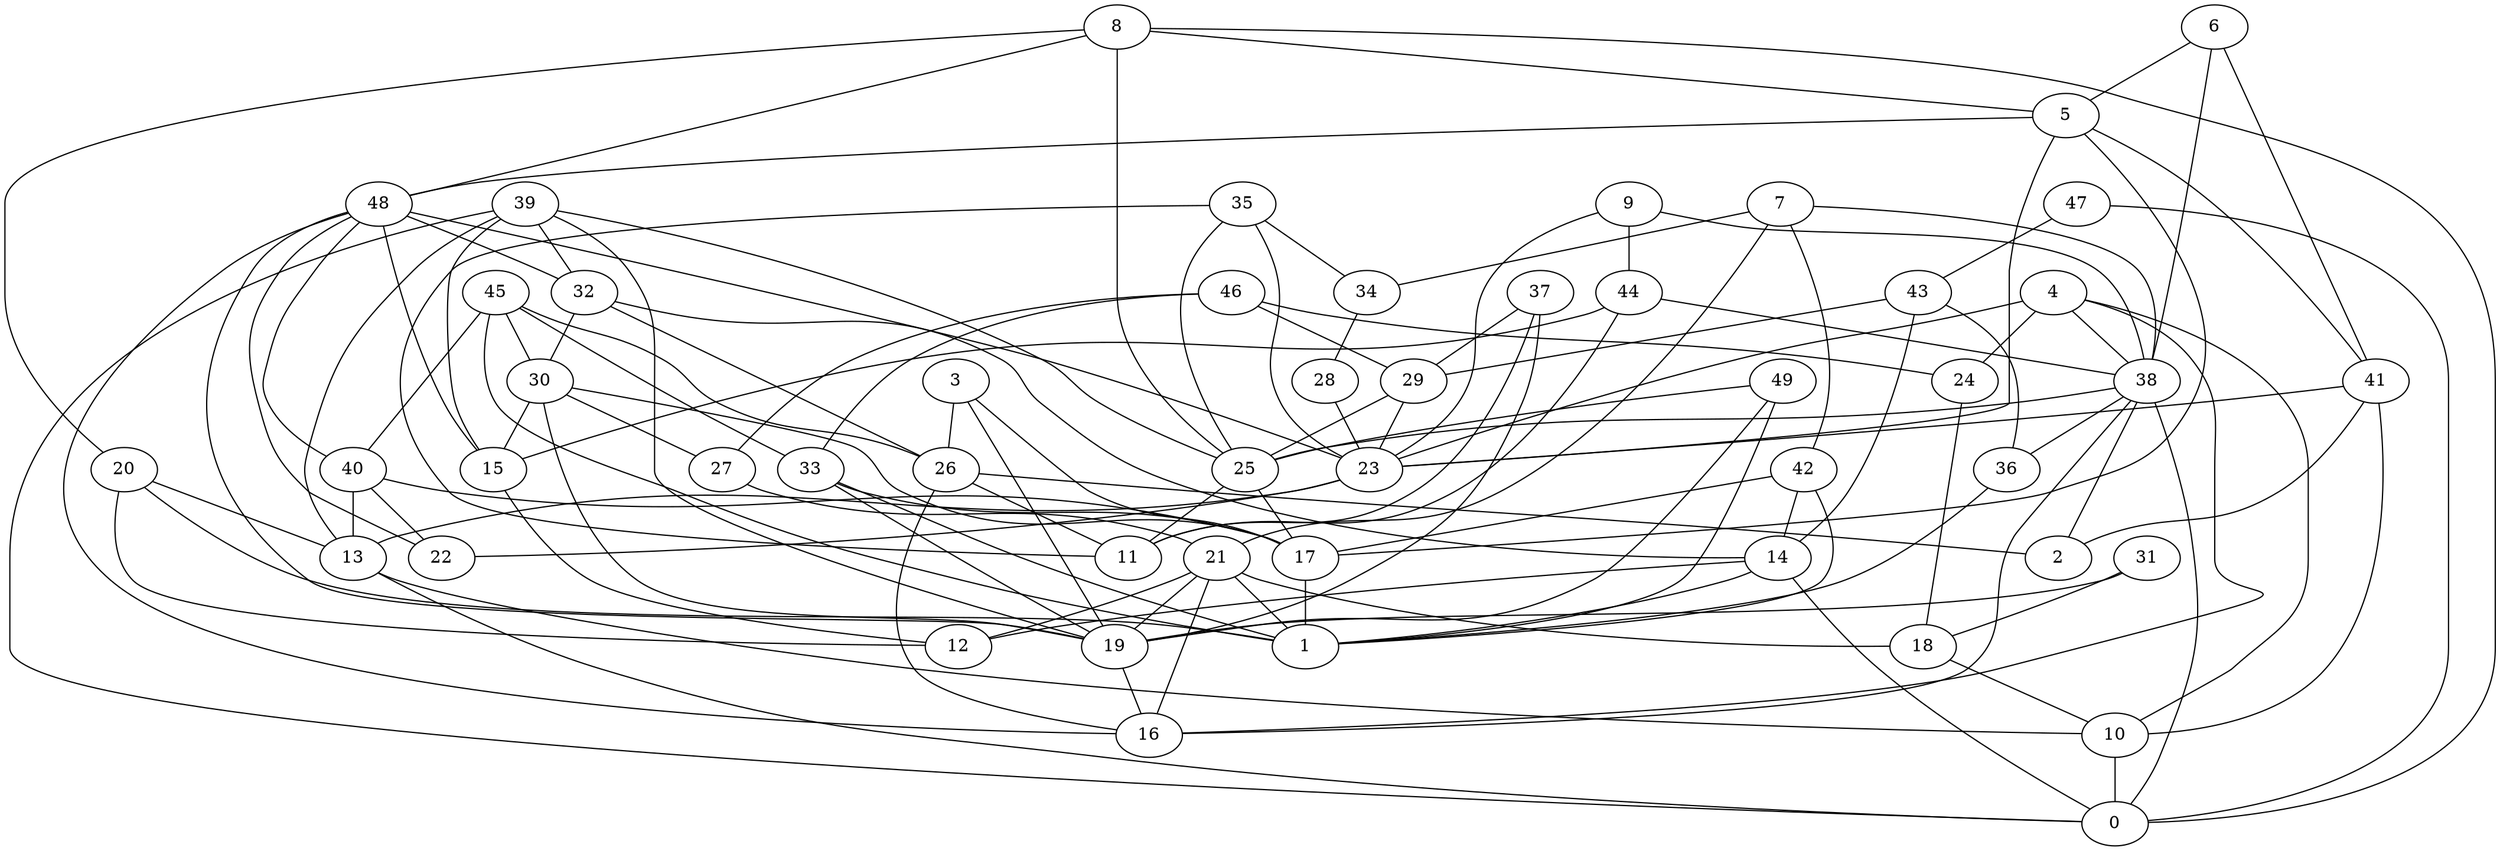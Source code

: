 digraph GG_graph {

subgraph G_graph {
edge [color = black]
"48" -> "15" [dir = none]
"48" -> "40" [dir = none]
"48" -> "16" [dir = none]
"48" -> "19" [dir = none]
"48" -> "22" [dir = none]
"48" -> "23" [dir = none]
"37" -> "11" [dir = none]
"37" -> "19" [dir = none]
"23" -> "22" [dir = none]
"21" -> "12" [dir = none]
"21" -> "18" [dir = none]
"21" -> "16" [dir = none]
"21" -> "19" [dir = none]
"46" -> "24" [dir = none]
"46" -> "33" [dir = none]
"46" -> "27" [dir = none]
"27" -> "21" [dir = none]
"35" -> "11" [dir = none]
"35" -> "23" [dir = none]
"35" -> "25" [dir = none]
"35" -> "34" [dir = none]
"32" -> "30" [dir = none]
"26" -> "2" [dir = none]
"26" -> "11" [dir = none]
"49" -> "19" [dir = none]
"49" -> "25" [dir = none]
"49" -> "1" [dir = none]
"42" -> "1" [dir = none]
"42" -> "17" [dir = none]
"42" -> "14" [dir = none]
"44" -> "38" [dir = none]
"44" -> "15" [dir = none]
"15" -> "12" [dir = none]
"31" -> "18" [dir = none]
"31" -> "19" [dir = none]
"38" -> "2" [dir = none]
"38" -> "0" [dir = none]
"38" -> "25" [dir = none]
"38" -> "36" [dir = none]
"38" -> "16" [dir = none]
"8" -> "25" [dir = none]
"8" -> "0" [dir = none]
"8" -> "5" [dir = none]
"24" -> "18" [dir = none]
"18" -> "10" [dir = none]
"29" -> "23" [dir = none]
"43" -> "14" [dir = none]
"43" -> "36" [dir = none]
"43" -> "29" [dir = none]
"40" -> "13" [dir = none]
"40" -> "17" [dir = none]
"40" -> "22" [dir = none]
"36" -> "1" [dir = none]
"9" -> "23" [dir = none]
"9" -> "38" [dir = none]
"4" -> "38" [dir = none]
"4" -> "16" [dir = none]
"4" -> "10" [dir = none]
"4" -> "24" [dir = none]
"47" -> "43" [dir = none]
"47" -> "0" [dir = none]
"19" -> "16" [dir = none]
"45" -> "26" [dir = none]
"45" -> "1" [dir = none]
"45" -> "40" [dir = none]
"45" -> "30" [dir = none]
"3" -> "26" [dir = none]
"3" -> "19" [dir = none]
"30" -> "15" [dir = none]
"30" -> "19" [dir = none]
"30" -> "17" [dir = none]
"30" -> "27" [dir = none]
"6" -> "38" [dir = none]
"6" -> "41" [dir = none]
"5" -> "48" [dir = none]
"5" -> "17" [dir = none]
"5" -> "41" [dir = none]
"20" -> "13" [dir = none]
"20" -> "1" [dir = none]
"33" -> "17" [dir = none]
"33" -> "19" [dir = none]
"33" -> "1" [dir = none]
"41" -> "23" [dir = none]
"41" -> "2" [dir = none]
"41" -> "10" [dir = none]
"28" -> "23" [dir = none]
"7" -> "34" [dir = none]
"7" -> "21" [dir = none]
"7" -> "38" [dir = none]
"14" -> "1" [dir = none]
"14" -> "0" [dir = none]
"34" -> "28" [dir = none]
"25" -> "17" [dir = none]
"39" -> "32" [dir = none]
"39" -> "25" [dir = none]
"39" -> "13" [dir = none]
"39" -> "0" [dir = none]
"39" -> "15" [dir = none]
"48" -> "32" [dir = none]
"13" -> "0" [dir = none]
"8" -> "20" [dir = none]
"4" -> "23" [dir = none]
"3" -> "17" [dir = none]
"5" -> "23" [dir = none]
"17" -> "1" [dir = none]
"32" -> "14" [dir = none]
"7" -> "42" [dir = none]
"44" -> "11" [dir = none]
"45" -> "33" [dir = none]
"26" -> "16" [dir = none]
"37" -> "29" [dir = none]
"29" -> "25" [dir = none]
"39" -> "19" [dir = none]
"13" -> "10" [dir = none]
"20" -> "12" [dir = none]
"6" -> "5" [dir = none]
"10" -> "0" [dir = none]
"8" -> "48" [dir = none]
"21" -> "1" [dir = none]
"9" -> "44" [dir = none]
"46" -> "29" [dir = none]
"23" -> "13" [dir = none]
"14" -> "12" [dir = none]
"32" -> "26" [dir = none]
"25" -> "11" [dir = none]
}

}
